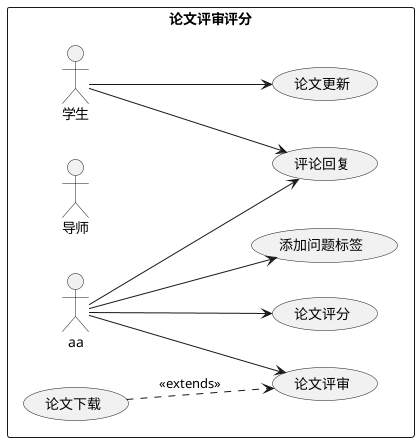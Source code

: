 @startuml
left to right direction
rectangle "论文评审评分" {
    actor sa as "学生"
    actor ta as "导师"
    usecase reveiew as "论文评审"
    usecase download as "论文下载"
    usecase tip as "添加问题标签"
    usecase comment as "评论回复"
    usecase renewPaper as "论文更新"
    usecase score as "论文评分"
    download ..> reveiew: <<extends>>
    sa --> comment
    aa --> comment
    sa --> renewPaper
    aa --> score
    aa --> reveiew
    aa --> tip
}

@enduml